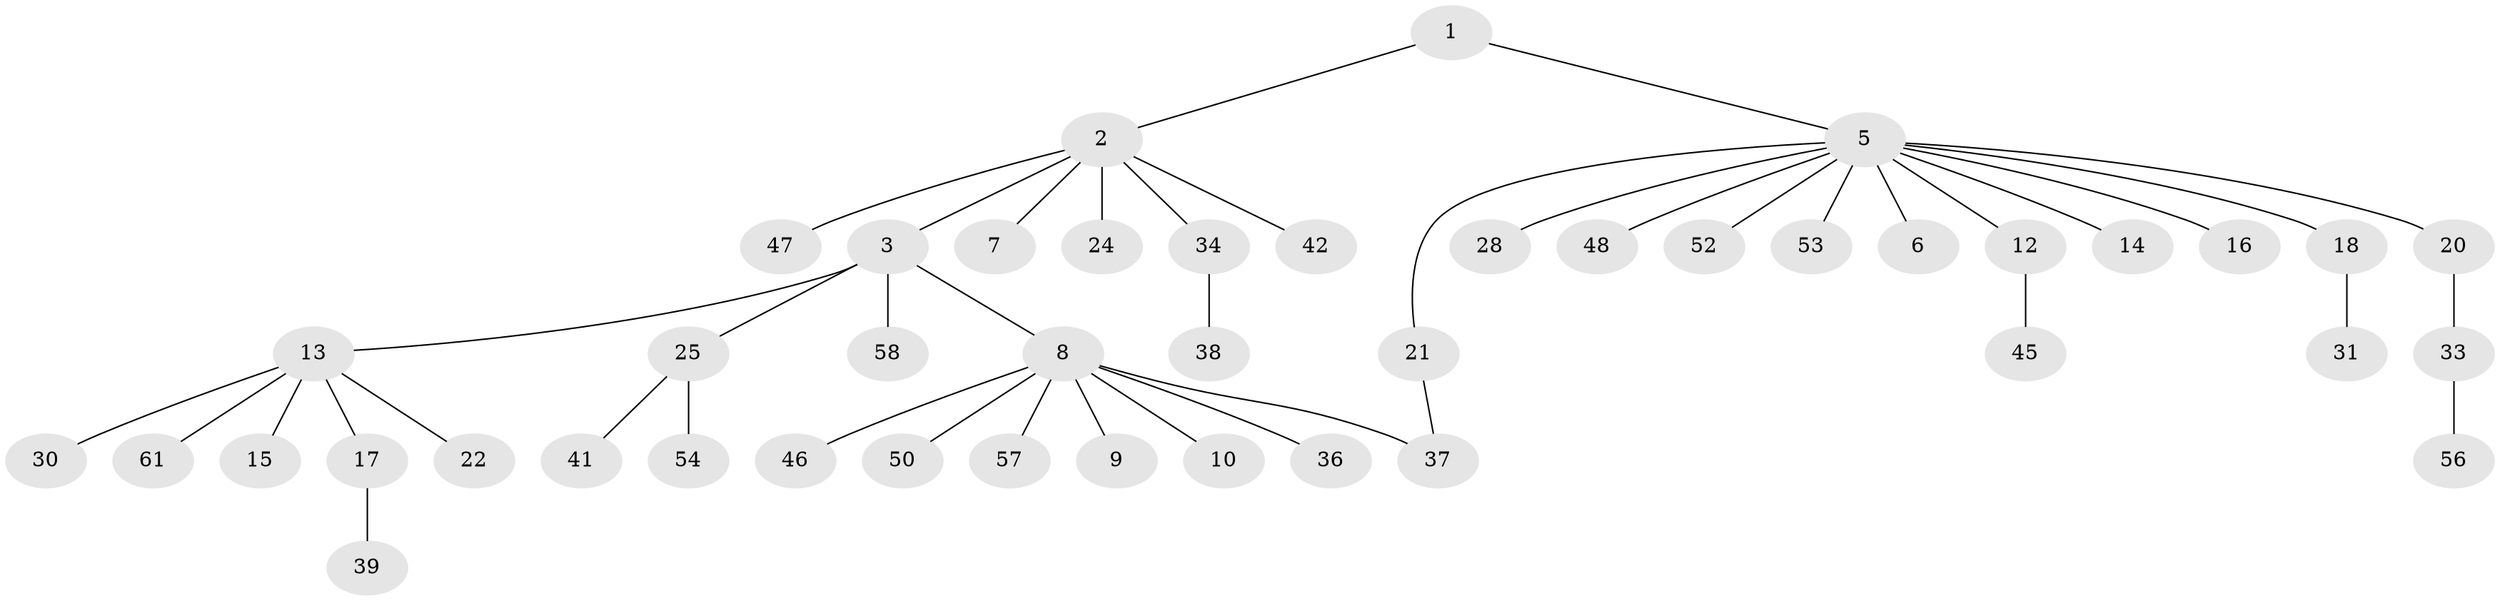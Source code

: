 // Generated by graph-tools (version 1.1) at 2025/23/03/03/25 07:23:50]
// undirected, 44 vertices, 44 edges
graph export_dot {
graph [start="1"]
  node [color=gray90,style=filled];
  1 [super="+4"];
  2 [super="+27"];
  3 [super="+19"];
  5 [super="+11"];
  6;
  7;
  8 [super="+44"];
  9;
  10 [super="+32"];
  12 [super="+29"];
  13 [super="+23"];
  14;
  15 [super="+40"];
  16;
  17 [super="+26"];
  18 [super="+62"];
  20;
  21 [super="+60"];
  22;
  24 [super="+59"];
  25 [super="+43"];
  28 [super="+35"];
  30;
  31;
  33 [super="+55"];
  34;
  36;
  37 [super="+51"];
  38 [super="+49"];
  39;
  41;
  42;
  45;
  46;
  47;
  48;
  50;
  52;
  53;
  54;
  56;
  57 [super="+63"];
  58;
  61;
  1 -- 2;
  1 -- 5;
  2 -- 3;
  2 -- 7;
  2 -- 24;
  2 -- 42;
  2 -- 34;
  2 -- 47;
  3 -- 8;
  3 -- 13;
  3 -- 25;
  3 -- 58;
  5 -- 6;
  5 -- 12;
  5 -- 14;
  5 -- 16;
  5 -- 18;
  5 -- 20;
  5 -- 21;
  5 -- 28;
  5 -- 48;
  5 -- 52;
  5 -- 53;
  8 -- 9;
  8 -- 10;
  8 -- 36;
  8 -- 46;
  8 -- 50;
  8 -- 57;
  8 -- 37;
  12 -- 45;
  13 -- 15;
  13 -- 17;
  13 -- 22;
  13 -- 30;
  13 -- 61;
  17 -- 39;
  18 -- 31;
  20 -- 33;
  21 -- 37;
  25 -- 41;
  25 -- 54;
  33 -- 56;
  34 -- 38;
}
